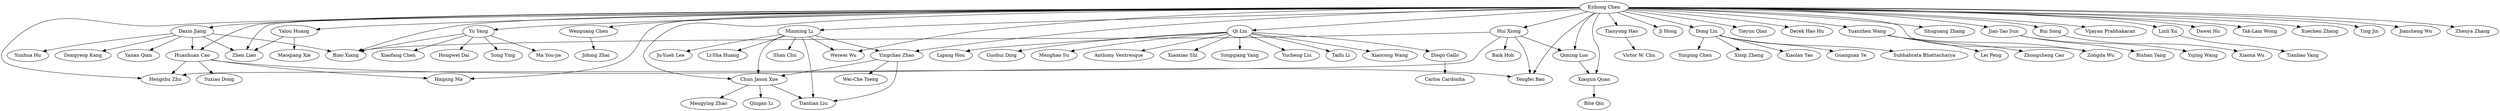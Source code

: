 strict digraph G{
"Hui Xiong" -> "Hengshu Zhu"
"Daxin Jiang" -> "Dongyeop Kang"
"Daxin Jiang" -> "Huanhuan Cao"
"Enhong Chen" -> "Wenguang Chen"
"Yingchao Zhao" -> "Tiantian Liu"
"Qi Liu" -> "Taifu Li"
"Xiaojun Quan" -> "Bite Qiu"
"Enhong Chen" -> "Haiping Ma"
"Enhong Chen" -> "Qi Liu"
"Daxin Jiang" -> "Yanan Qian"
"Enhong Chen" -> "Tianyong Hao"
"Dong Liu" -> "Xiaolan Yao"
"Minming Li" -> "Chun Jason Xue"
"Enhong Chen" -> "Ji Hong"
"Enhong Chen" -> "Xiaojun Quan"
"Enhong Chen" -> "Dong Liu"
"Minming Li" -> "Yingchao Zhao"
"Qi Liu" -> "Xiaorong Wang"
"Daxin Jiang" -> "Zhen Liao"
"Huanhuan Cao" -> "Tengfei Bao"
"Enhong Chen" -> "Tieyun Qian"
"Enhong Chen" -> "Yingchao Zhao"
"Qi Liu" -> "Ligang Hou"
"Qi Liu" -> "Guohui Ding"
"Enhong Chen" -> "Daxin Jiang"
"Enhong Chen" -> "Derek Hao Hu"
"Huanhuan Cao" -> "Hengshu Zhu"
"Yuanzhen Wang" -> "Zhongsheng Cao"
"Dong Liu" -> "Guangnan Ye"
"Enhong Chen" -> "Shuguang Zhang"
"Diego Gallo" -> "Carlos Cardonha"
"Enhong Chen" -> "Qiming Luo"
"Enhong Chen" -> "Zongda Wu"
"Wenguang Chen" -> "Jidong Zhai"
"Enhong Chen" -> "Huanhuan Cao"
"Qi Liu" -> "Menghao Su"
"Qi Liu" -> "Anthony Ventresque"
"Jian-Tao Sun" -> "Yujing Wang"
"Yuanzhen Wang" -> "Zongda Wu"
"Yalou Huang" -> "Zhen Liao"
"Huanhuan Cao" -> "Yuxiao Dong"
"Minming Li" -> "Shan Chu"
"Enhong Chen" -> "Yuanzhen Wang"
"Rui Song" -> "Xiaona Wu"
"Enhong Chen" -> "Vijayan Prabhakaran"
"Yingchao Zhao" -> "Wei-Che Tseng"
"Hui Xiong" -> "Qiming Luo"
"Yalou Huang" -> "Maoqiang Xie"
"Linli Xu" -> "Tianbao Yang"
"Minming Li" -> "Tiantian Liu"
"Qi Liu" -> "Xiaoxiao Shi"
"Qi Liu" -> "Yongqiang Yang"
"Minming Li" -> "Ju-Yueh Lee"
"Qi Liu" -> "Diego Gallo"
"Enhong Chen" -> "Tengfei Bao"
"Enhong Chen" -> "Rui Song"
"Yu Yang" -> "Xiaofang Chen"
"Chun Jason Xue" -> "Mengying Zhao"
"Yu Yang" -> "Hongwei Dai"
"Enhong Chen" -> "Dawei Hu"
"Enhong Chen" -> "Jian-Tao Sun"
"Yuanzhen Wang" -> "Lei Peng"
"Enhong Chen" -> "Yalou Huang"
"Enhong Chen" -> "Tak-Lam Wong"
"Enhong Chen" -> "Hengshu Zhu"
"Minming Li" -> "Li-Sha Huang"
"Enhong Chen" -> "Yu Yang"
"Enhong Chen" -> "Chun Jason Xue"
"Enhong Chen" -> "Linli Xu"
"Qiming Luo" -> "Xiaojun Quan"
"Yingchao Zhao" -> "Chun Jason Xue"
"Enhong Chen" -> "Hui Xiong"
"Dong Liu" -> "Subhabrata Bhattacharya"
"Tianyong Hao" -> "Victor W. Chu"
"Yu Yang" -> "Biao Xiang"
"Yu Yang" -> "Song Ying"
"Dong Liu" -> "Yunping Chen"
"Daxin Jiang" -> "Yunhua Hu"
"Jian-Tao Sun" -> "Bishan Yang"
"Hui Xiong" -> "Biao Xiang"
"Enhong Chen" -> "Zhen Liao"
"Huanhuan Cao" -> "Haiping Ma"
"Daxin Jiang" -> "Biao Xiang"
"Minming Li" -> "Weiwei Wu"
"Enhong Chen" -> "Biao Xiang"
"Enhong Chen" -> "Minming Li"
"Enhong Chen" -> "Xuechen Zhang"
"Enhong Chen" -> "Ting Jin"
"Chun Jason Xue" -> "Qingan Li"
"Hui Xiong" -> "Baik Hoh"
"Chun Jason Xue" -> "Tiantian Liu"
"Enhong Chen" -> "Weiwei Wu"
"Enhong Chen" -> "Jiansheng Wu"
"Qi Liu" -> "Yucheng Liu"
"Yu Yang" -> "Ma You-jie"
"Enhong Chen" -> "Zhenya Zhang"
"Dong Liu" -> "Xinqi Zheng"
"Hui Xiong" -> "Tengfei Bao"
}